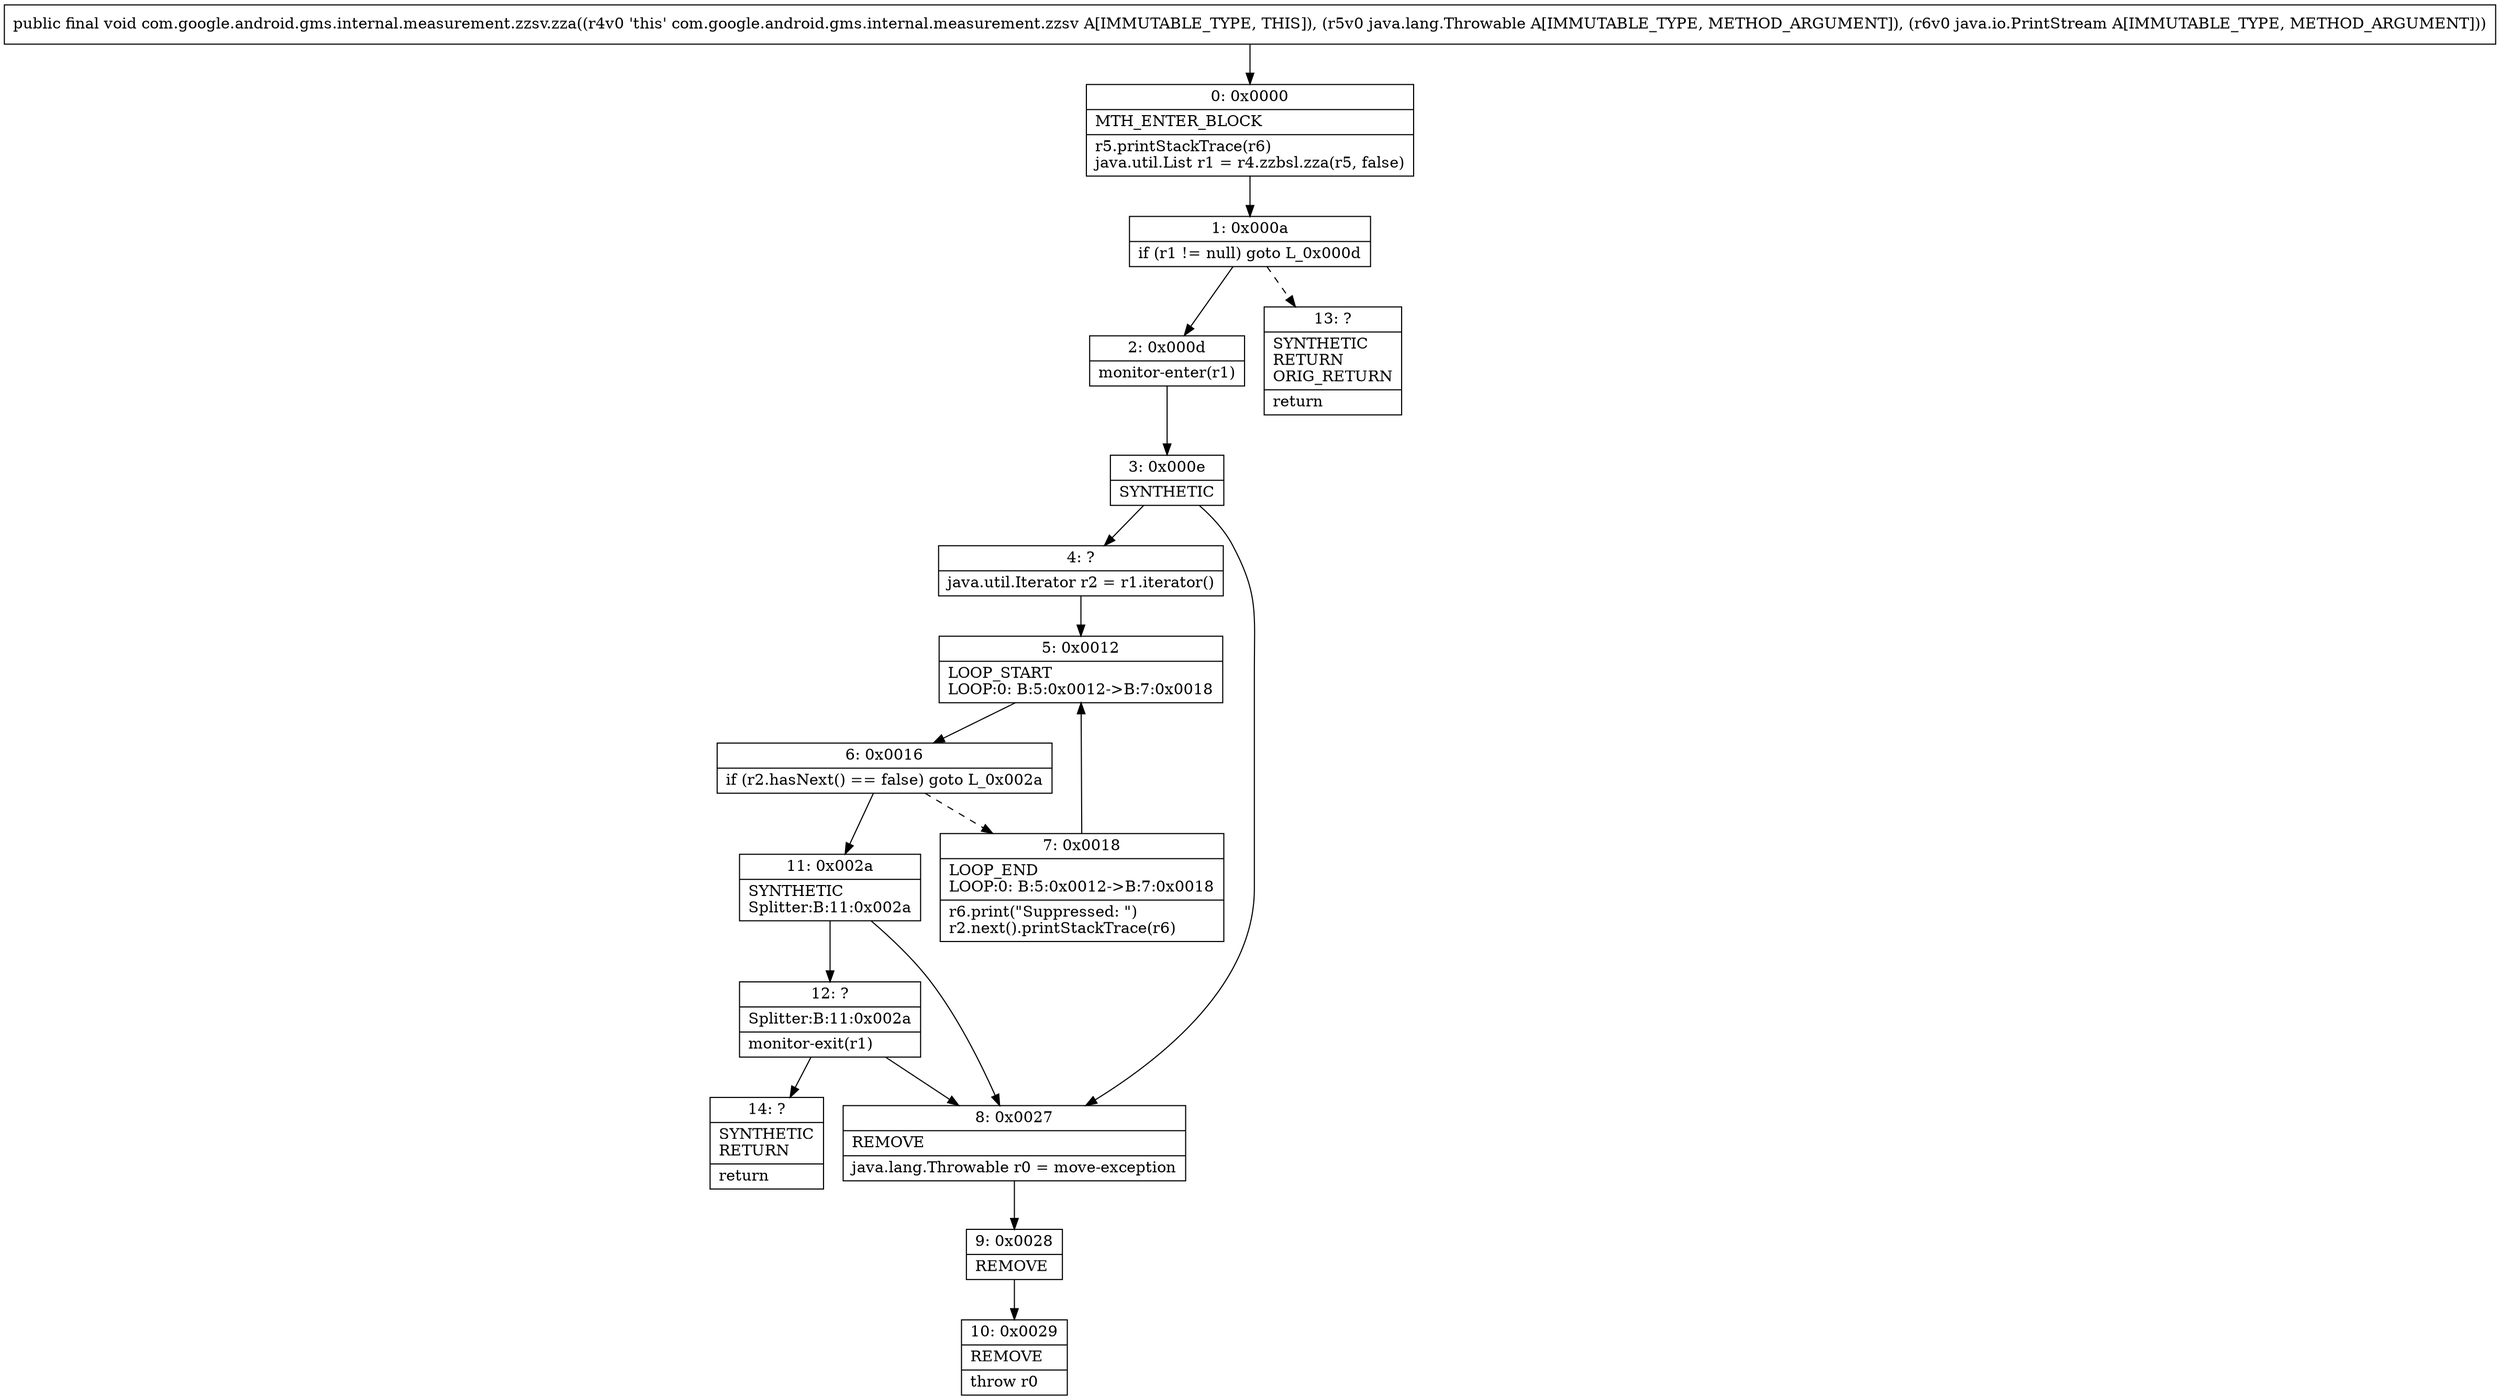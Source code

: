 digraph "CFG forcom.google.android.gms.internal.measurement.zzsv.zza(Ljava\/lang\/Throwable;Ljava\/io\/PrintStream;)V" {
Node_0 [shape=record,label="{0\:\ 0x0000|MTH_ENTER_BLOCK\l|r5.printStackTrace(r6)\ljava.util.List r1 = r4.zzbsl.zza(r5, false)\l}"];
Node_1 [shape=record,label="{1\:\ 0x000a|if (r1 != null) goto L_0x000d\l}"];
Node_2 [shape=record,label="{2\:\ 0x000d|monitor\-enter(r1)\l}"];
Node_3 [shape=record,label="{3\:\ 0x000e|SYNTHETIC\l}"];
Node_4 [shape=record,label="{4\:\ ?|java.util.Iterator r2 = r1.iterator()\l}"];
Node_5 [shape=record,label="{5\:\ 0x0012|LOOP_START\lLOOP:0: B:5:0x0012\-\>B:7:0x0018\l}"];
Node_6 [shape=record,label="{6\:\ 0x0016|if (r2.hasNext() == false) goto L_0x002a\l}"];
Node_7 [shape=record,label="{7\:\ 0x0018|LOOP_END\lLOOP:0: B:5:0x0012\-\>B:7:0x0018\l|r6.print(\"Suppressed: \")\lr2.next().printStackTrace(r6)\l}"];
Node_8 [shape=record,label="{8\:\ 0x0027|REMOVE\l|java.lang.Throwable r0 = move\-exception\l}"];
Node_9 [shape=record,label="{9\:\ 0x0028|REMOVE\l}"];
Node_10 [shape=record,label="{10\:\ 0x0029|REMOVE\l|throw r0\l}"];
Node_11 [shape=record,label="{11\:\ 0x002a|SYNTHETIC\lSplitter:B:11:0x002a\l}"];
Node_12 [shape=record,label="{12\:\ ?|Splitter:B:11:0x002a\l|monitor\-exit(r1)\l}"];
Node_13 [shape=record,label="{13\:\ ?|SYNTHETIC\lRETURN\lORIG_RETURN\l|return\l}"];
Node_14 [shape=record,label="{14\:\ ?|SYNTHETIC\lRETURN\l|return\l}"];
MethodNode[shape=record,label="{public final void com.google.android.gms.internal.measurement.zzsv.zza((r4v0 'this' com.google.android.gms.internal.measurement.zzsv A[IMMUTABLE_TYPE, THIS]), (r5v0 java.lang.Throwable A[IMMUTABLE_TYPE, METHOD_ARGUMENT]), (r6v0 java.io.PrintStream A[IMMUTABLE_TYPE, METHOD_ARGUMENT])) }"];
MethodNode -> Node_0;
Node_0 -> Node_1;
Node_1 -> Node_2;
Node_1 -> Node_13[style=dashed];
Node_2 -> Node_3;
Node_3 -> Node_4;
Node_3 -> Node_8;
Node_4 -> Node_5;
Node_5 -> Node_6;
Node_6 -> Node_7[style=dashed];
Node_6 -> Node_11;
Node_7 -> Node_5;
Node_8 -> Node_9;
Node_9 -> Node_10;
Node_11 -> Node_12;
Node_11 -> Node_8;
Node_12 -> Node_8;
Node_12 -> Node_14;
}

